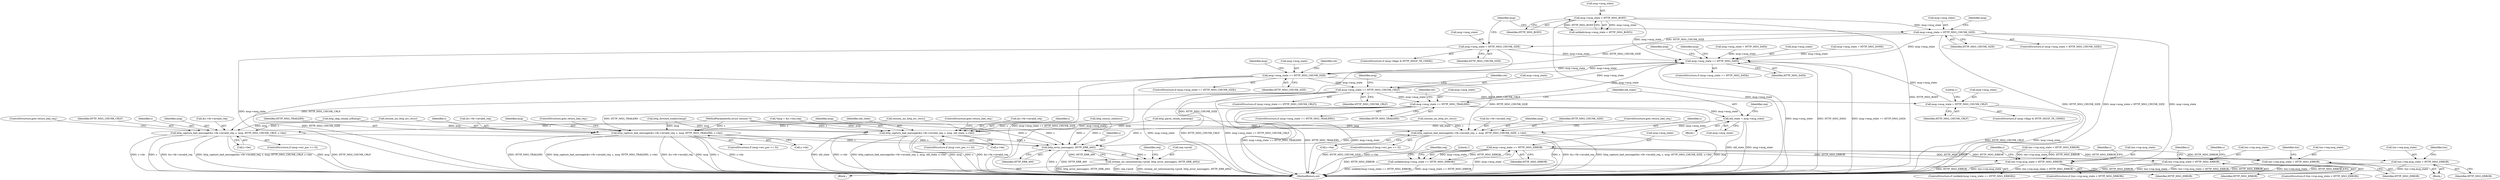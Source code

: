 digraph "0_haproxy_b4d05093bc89f71377230228007e69a1434c1a0c_0@pointer" {
"1000228" [label="(Call,msg->msg_state < HTTP_MSG_CHUNK_SIZE)"];
"1000156" [label="(Call,msg->msg_state < HTTP_MSG_BODY)"];
"1000240" [label="(Call,msg->msg_state = HTTP_MSG_CHUNK_SIZE)"];
"1000299" [label="(Call,msg->msg_state == HTTP_MSG_DATA)"];
"1000357" [label="(Call,msg->msg_state == HTTP_MSG_CHUNK_SIZE)"];
"1000387" [label="(Call,http_capture_bad_message(&s->fe->invalid_req, s, msg, HTTP_MSG_CHUNK_SIZE, s->be))"];
"1000835" [label="(Call,http_error_message(s, HTTP_ERR_400))"];
"1000831" [label="(Call,stream_int_retnclose(req->prod, http_error_message(s, HTTP_ERR_400)))"];
"1000403" [label="(Call,msg->msg_state == HTTP_MSG_CHUNK_CRLF)"];
"1000344" [label="(Call,msg->msg_state = HTTP_MSG_CHUNK_CRLF)"];
"1000433" [label="(Call,http_capture_bad_message(&s->fe->invalid_req, s, msg, HTTP_MSG_CHUNK_CRLF, s->be))"];
"1000449" [label="(Call,msg->msg_state == HTTP_MSG_TRAILERS)"];
"1000479" [label="(Call,http_capture_bad_message(&s->fe->invalid_req, s, msg, HTTP_MSG_TRAILERS, s->be))"];
"1000496" [label="(Call,old_state = msg->msg_state)"];
"1000574" [label="(Call,http_capture_bad_message(&s->fe->invalid_req, s, msg, old_state, s->be))"];
"1000554" [label="(Call,msg->msg_state == HTTP_MSG_ERROR)"];
"1000553" [label="(Call,unlikely(msg->msg_state == HTTP_MSG_ERROR))"];
"1000807" [label="(Call,txn->req.msg_state = HTTP_MSG_ERROR)"];
"1000871" [label="(Call,txn->rsp.msg_state < HTTP_MSG_ERROR)"];
"1000892" [label="(Call,txn->req.msg_state = HTTP_MSG_ERROR)"];
"1000986" [label="(Call,txn->rsp.msg_state < HTTP_MSG_ERROR)"];
"1000365" [label="(Identifier,ret)"];
"1000494" [label="(Block,)"];
"1000453" [label="(Identifier,HTTP_MSG_TRAILERS)"];
"1000308" [label="(Identifier,msg)"];
"1000298" [label="(ControlStructure,if (msg->msg_state == HTTP_MSG_DATA))"];
"1000402" [label="(ControlStructure,if (msg->msg_state == HTTP_MSG_CHUNK_CRLF))"];
"1000449" [label="(Call,msg->msg_state == HTTP_MSG_TRAILERS)"];
"1000451" [label="(Identifier,msg)"];
"1000898" [label="(Identifier,HTTP_MSG_ERROR)"];
"1000836" [label="(Identifier,s)"];
"1000582" [label="(Identifier,msg)"];
"1000555" [label="(Call,msg->msg_state)"];
"1000487" [label="(Identifier,msg)"];
"1000694" [label="(Call,txn->rsp.msg_state < HTTP_MSG_ERROR)"];
"1000137" [label="(Block,)"];
"1000568" [label="(ControlStructure,if (msg->err_pos >= 0))"];
"1000345" [label="(Call,msg->msg_state)"];
"1000492" [label="(ControlStructure,goto return_bad_req;)"];
"1000813" [label="(Identifier,HTTP_MSG_ERROR)"];
"1000403" [label="(Call,msg->msg_state == HTTP_MSG_CHUNK_CRLF)"];
"1000134" [label="(MethodParameterIn,struct session *s)"];
"1000986" [label="(Call,txn->rsp.msg_state < HTTP_MSG_ERROR)"];
"1000871" [label="(Call,txn->rsp.msg_state < HTTP_MSG_ERROR)"];
"1000361" [label="(Identifier,HTTP_MSG_CHUNK_SIZE)"];
"1000433" [label="(Call,http_capture_bad_message(&s->fe->invalid_req, s, msg, HTTP_MSG_CHUNK_CRLF, s->be))"];
"1000479" [label="(Call,http_capture_bad_message(&s->fe->invalid_req, s, msg, HTTP_MSG_TRAILERS, s->be))"];
"1000893" [label="(Call,txn->req.msg_state)"];
"1000359" [label="(Identifier,msg)"];
"1000405" [label="(Identifier,msg)"];
"1000583" [label="(Identifier,old_state)"];
"1000232" [label="(Identifier,HTTP_MSG_CHUNK_SIZE)"];
"1000587" [label="(ControlStructure,goto return_bad_req;)"];
"1000498" [label="(Call,msg->msg_state)"];
"1000356" [label="(ControlStructure,if (msg->msg_state == HTTP_MSG_CHUNK_SIZE))"];
"1000995" [label="(Identifier,s)"];
"1000816" [label="(Identifier,txn)"];
"1000255" [label="(Identifier,msg)"];
"1001001" [label="(Identifier,s)"];
"1000434" [label="(Call,&s->fe->invalid_req)"];
"1000831" [label="(Call,stream_int_retnclose(req->prod, http_error_message(s, HTTP_ERR_400)))"];
"1000575" [label="(Call,&s->fe->invalid_req)"];
"1000581" [label="(Identifier,s)"];
"1000227" [label="(ControlStructure,if (msg->msg_state < HTTP_MSG_CHUNK_SIZE))"];
"1000825" [label="(Block,)"];
"1000450" [label="(Call,msg->msg_state)"];
"1000366" [label="(Call,http_parse_chunk_size(msg))"];
"1000246" [label="(Call,msg->msg_state = HTTP_MSG_DATA)"];
"1000344" [label="(Call,msg->msg_state = HTTP_MSG_CHUNK_CRLF)"];
"1000234" [label="(ControlStructure,if (msg->flags & HTTP_MSGF_TE_CHNK))"];
"1000357" [label="(Call,msg->msg_state == HTTP_MSG_CHUNK_SIZE)"];
"1000160" [label="(Identifier,HTTP_MSG_BODY)"];
"1000589" [label="(Literal,1)"];
"1000992" [label="(Identifier,HTTP_MSG_ERROR)"];
"1000901" [label="(Identifier,txn)"];
"1000448" [label="(ControlStructure,if (msg->msg_state == HTTP_MSG_TRAILERS))"];
"1000446" [label="(ControlStructure,goto return_bad_req;)"];
"1000808" [label="(Call,txn->req.msg_state)"];
"1000488" [label="(Identifier,HTTP_MSG_TRAILERS)"];
"1000807" [label="(Call,txn->req.msg_state = HTTP_MSG_ERROR)"];
"1000497" [label="(Identifier,old_state)"];
"1000835" [label="(Call,http_error_message(s, HTTP_ERR_400))"];
"1000443" [label="(Call,s->be)"];
"1000395" [label="(Identifier,msg)"];
"1000244" [label="(Identifier,HTTP_MSG_CHUNK_SIZE)"];
"1000486" [label="(Identifier,s)"];
"1000299" [label="(Call,msg->msg_state == HTTP_MSG_DATA)"];
"1000237" [label="(Identifier,msg)"];
"1000425" [label="(Call,session_inc_http_err_ctr(s))"];
"1000877" [label="(Identifier,HTTP_MSG_ERROR)"];
"1000240" [label="(Call,msg->msg_state = HTTP_MSG_CHUNK_SIZE)"];
"1000396" [label="(Identifier,HTTP_MSG_CHUNK_SIZE)"];
"1000840" [label="(Identifier,req)"];
"1000379" [label="(Call,session_inc_http_err_ctr(s))"];
"1000886" [label="(Identifier,s)"];
"1000300" [label="(Call,msg->msg_state)"];
"1000387" [label="(Call,http_capture_bad_message(&s->fe->invalid_req, s, msg, HTTP_MSG_CHUNK_SIZE, s->be))"];
"1000407" [label="(Identifier,HTTP_MSG_CHUNK_CRLF)"];
"1000411" [label="(Identifier,ret)"];
"1000156" [label="(Call,msg->msg_state < HTTP_MSG_BODY)"];
"1000457" [label="(Identifier,ret)"];
"1000241" [label="(Call,msg->msg_state)"];
"1000489" [label="(Call,s->be)"];
"1000400" [label="(ControlStructure,goto return_bad_req;)"];
"1000348" [label="(Identifier,HTTP_MSG_CHUNK_CRLF)"];
"1000872" [label="(Call,txn->rsp.msg_state)"];
"1000442" [label="(Identifier,HTTP_MSG_CHUNK_CRLF)"];
"1000832" [label="(Call,req->prod)"];
"1000574" [label="(Call,http_capture_bad_message(&s->fe->invalid_req, s, msg, old_state, s->be))"];
"1000296" [label="(Literal,1)"];
"1000397" [label="(Call,s->be)"];
"1000155" [label="(Call,unlikely(msg->msg_state < HTTP_MSG_BODY))"];
"1000584" [label="(Call,s->be)"];
"1000549" [label="(Call,http_resync_states(s))"];
"1000338" [label="(ControlStructure,if (msg->flags & HTTP_MSGF_TE_CHNK))"];
"1000146" [label="(Call,*msg = &s->txn.req)"];
"1000503" [label="(Identifier,req)"];
"1000496" [label="(Call,old_state = msg->msg_state)"];
"1000837" [label="(Identifier,HTTP_ERR_400)"];
"1000471" [label="(Call,session_inc_http_err_ctr(s))"];
"1000558" [label="(Identifier,HTTP_MSG_ERROR)"];
"1000563" [label="(Identifier,req)"];
"1000394" [label="(Identifier,s)"];
"1000987" [label="(Call,txn->rsp.msg_state)"];
"1000303" [label="(Identifier,HTTP_MSG_DATA)"];
"1000157" [label="(Call,msg->msg_state)"];
"1000554" [label="(Call,msg->msg_state == HTTP_MSG_ERROR)"];
"1000985" [label="(ControlStructure,if (txn->rsp.msg_state < HTTP_MSG_ERROR))"];
"1000440" [label="(Identifier,s)"];
"1000480" [label="(Call,&s->fe->invalid_req)"];
"1001006" [label="(MethodReturn,int)"];
"1000427" [label="(ControlStructure,if (msg->err_pos >= 0))"];
"1000553" [label="(Call,unlikely(msg->msg_state == HTTP_MSG_ERROR))"];
"1000880" [label="(Identifier,s)"];
"1000388" [label="(Call,&s->fe->invalid_req)"];
"1000552" [label="(ControlStructure,if (unlikely(msg->msg_state == HTTP_MSG_ERROR)))"];
"1000441" [label="(Identifier,msg)"];
"1000350" [label="(Call,msg->msg_state = HTTP_MSG_DONE)"];
"1000228" [label="(Call,msg->msg_state < HTTP_MSG_CHUNK_SIZE)"];
"1000358" [label="(Call,msg->msg_state)"];
"1000458" [label="(Call,http_forward_trailers(msg))"];
"1000381" [label="(ControlStructure,if (msg->err_pos >= 0))"];
"1000404" [label="(Call,msg->msg_state)"];
"1000473" [label="(ControlStructure,if (msg->err_pos >= 0))"];
"1000412" [label="(Call,http_skip_chunk_crlf(msg))"];
"1000892" [label="(Call,txn->req.msg_state = HTTP_MSG_ERROR)"];
"1000870" [label="(ControlStructure,if (txn->rsp.msg_state < HTTP_MSG_ERROR))"];
"1000229" [label="(Call,msg->msg_state)"];
"1000228" -> "1000227"  [label="AST: "];
"1000228" -> "1000232"  [label="CFG: "];
"1000229" -> "1000228"  [label="AST: "];
"1000232" -> "1000228"  [label="AST: "];
"1000237" -> "1000228"  [label="CFG: "];
"1000255" -> "1000228"  [label="CFG: "];
"1000228" -> "1001006"  [label="DDG: msg->msg_state < HTTP_MSG_CHUNK_SIZE"];
"1000228" -> "1001006"  [label="DDG: msg->msg_state"];
"1000228" -> "1001006"  [label="DDG: HTTP_MSG_CHUNK_SIZE"];
"1000156" -> "1000228"  [label="DDG: msg->msg_state"];
"1000228" -> "1000240"  [label="DDG: HTTP_MSG_CHUNK_SIZE"];
"1000228" -> "1000299"  [label="DDG: msg->msg_state"];
"1000228" -> "1000357"  [label="DDG: HTTP_MSG_CHUNK_SIZE"];
"1000156" -> "1000155"  [label="AST: "];
"1000156" -> "1000160"  [label="CFG: "];
"1000157" -> "1000156"  [label="AST: "];
"1000160" -> "1000156"  [label="AST: "];
"1000155" -> "1000156"  [label="CFG: "];
"1000156" -> "1001006"  [label="DDG: msg->msg_state"];
"1000156" -> "1001006"  [label="DDG: HTTP_MSG_BODY"];
"1000156" -> "1000155"  [label="DDG: msg->msg_state"];
"1000156" -> "1000155"  [label="DDG: HTTP_MSG_BODY"];
"1000156" -> "1000299"  [label="DDG: msg->msg_state"];
"1000240" -> "1000234"  [label="AST: "];
"1000240" -> "1000244"  [label="CFG: "];
"1000241" -> "1000240"  [label="AST: "];
"1000244" -> "1000240"  [label="AST: "];
"1000255" -> "1000240"  [label="CFG: "];
"1000240" -> "1001006"  [label="DDG: HTTP_MSG_CHUNK_SIZE"];
"1000240" -> "1001006"  [label="DDG: msg->msg_state"];
"1000240" -> "1000299"  [label="DDG: msg->msg_state"];
"1000299" -> "1000298"  [label="AST: "];
"1000299" -> "1000303"  [label="CFG: "];
"1000300" -> "1000299"  [label="AST: "];
"1000303" -> "1000299"  [label="AST: "];
"1000308" -> "1000299"  [label="CFG: "];
"1000359" -> "1000299"  [label="CFG: "];
"1000299" -> "1001006"  [label="DDG: HTTP_MSG_DATA"];
"1000299" -> "1001006"  [label="DDG: msg->msg_state == HTTP_MSG_DATA"];
"1000299" -> "1001006"  [label="DDG: msg->msg_state"];
"1000350" -> "1000299"  [label="DDG: msg->msg_state"];
"1000403" -> "1000299"  [label="DDG: msg->msg_state"];
"1000449" -> "1000299"  [label="DDG: msg->msg_state"];
"1000357" -> "1000299"  [label="DDG: msg->msg_state"];
"1000246" -> "1000299"  [label="DDG: msg->msg_state"];
"1000344" -> "1000299"  [label="DDG: msg->msg_state"];
"1000299" -> "1000357"  [label="DDG: msg->msg_state"];
"1000357" -> "1000356"  [label="AST: "];
"1000357" -> "1000361"  [label="CFG: "];
"1000358" -> "1000357"  [label="AST: "];
"1000361" -> "1000357"  [label="AST: "];
"1000365" -> "1000357"  [label="CFG: "];
"1000405" -> "1000357"  [label="CFG: "];
"1000357" -> "1001006"  [label="DDG: HTTP_MSG_CHUNK_SIZE"];
"1000357" -> "1001006"  [label="DDG: msg->msg_state == HTTP_MSG_CHUNK_SIZE"];
"1000357" -> "1001006"  [label="DDG: msg->msg_state"];
"1000357" -> "1000387"  [label="DDG: HTTP_MSG_CHUNK_SIZE"];
"1000357" -> "1000403"  [label="DDG: msg->msg_state"];
"1000387" -> "1000381"  [label="AST: "];
"1000387" -> "1000397"  [label="CFG: "];
"1000388" -> "1000387"  [label="AST: "];
"1000394" -> "1000387"  [label="AST: "];
"1000395" -> "1000387"  [label="AST: "];
"1000396" -> "1000387"  [label="AST: "];
"1000397" -> "1000387"  [label="AST: "];
"1000400" -> "1000387"  [label="CFG: "];
"1000387" -> "1001006"  [label="DDG: HTTP_MSG_CHUNK_SIZE"];
"1000387" -> "1001006"  [label="DDG: s->be"];
"1000387" -> "1001006"  [label="DDG: s"];
"1000387" -> "1001006"  [label="DDG: &s->fe->invalid_req"];
"1000387" -> "1001006"  [label="DDG: http_capture_bad_message(&s->fe->invalid_req, s, msg, HTTP_MSG_CHUNK_SIZE, s->be)"];
"1000387" -> "1001006"  [label="DDG: msg"];
"1000379" -> "1000387"  [label="DDG: s"];
"1000134" -> "1000387"  [label="DDG: s"];
"1000366" -> "1000387"  [label="DDG: msg"];
"1000387" -> "1000835"  [label="DDG: s"];
"1000835" -> "1000831"  [label="AST: "];
"1000835" -> "1000837"  [label="CFG: "];
"1000836" -> "1000835"  [label="AST: "];
"1000837" -> "1000835"  [label="AST: "];
"1000831" -> "1000835"  [label="CFG: "];
"1000835" -> "1001006"  [label="DDG: s"];
"1000835" -> "1001006"  [label="DDG: HTTP_ERR_400"];
"1000835" -> "1000831"  [label="DDG: s"];
"1000835" -> "1000831"  [label="DDG: HTTP_ERR_400"];
"1000549" -> "1000835"  [label="DDG: s"];
"1000479" -> "1000835"  [label="DDG: s"];
"1000471" -> "1000835"  [label="DDG: s"];
"1000433" -> "1000835"  [label="DDG: s"];
"1000574" -> "1000835"  [label="DDG: s"];
"1000379" -> "1000835"  [label="DDG: s"];
"1000425" -> "1000835"  [label="DDG: s"];
"1000134" -> "1000835"  [label="DDG: s"];
"1000831" -> "1000825"  [label="AST: "];
"1000832" -> "1000831"  [label="AST: "];
"1000840" -> "1000831"  [label="CFG: "];
"1000831" -> "1001006"  [label="DDG: http_error_message(s, HTTP_ERR_400)"];
"1000831" -> "1001006"  [label="DDG: req->prod"];
"1000831" -> "1001006"  [label="DDG: stream_int_retnclose(req->prod, http_error_message(s, HTTP_ERR_400))"];
"1000403" -> "1000402"  [label="AST: "];
"1000403" -> "1000407"  [label="CFG: "];
"1000404" -> "1000403"  [label="AST: "];
"1000407" -> "1000403"  [label="AST: "];
"1000411" -> "1000403"  [label="CFG: "];
"1000451" -> "1000403"  [label="CFG: "];
"1000403" -> "1001006"  [label="DDG: msg->msg_state"];
"1000403" -> "1001006"  [label="DDG: HTTP_MSG_CHUNK_CRLF"];
"1000403" -> "1001006"  [label="DDG: msg->msg_state == HTTP_MSG_CHUNK_CRLF"];
"1000403" -> "1000344"  [label="DDG: HTTP_MSG_CHUNK_CRLF"];
"1000403" -> "1000433"  [label="DDG: HTTP_MSG_CHUNK_CRLF"];
"1000403" -> "1000449"  [label="DDG: msg->msg_state"];
"1000344" -> "1000338"  [label="AST: "];
"1000344" -> "1000348"  [label="CFG: "];
"1000345" -> "1000344"  [label="AST: "];
"1000348" -> "1000344"  [label="AST: "];
"1000296" -> "1000344"  [label="CFG: "];
"1000344" -> "1001006"  [label="DDG: HTTP_MSG_CHUNK_CRLF"];
"1000344" -> "1001006"  [label="DDG: msg->msg_state"];
"1000433" -> "1000427"  [label="AST: "];
"1000433" -> "1000443"  [label="CFG: "];
"1000434" -> "1000433"  [label="AST: "];
"1000440" -> "1000433"  [label="AST: "];
"1000441" -> "1000433"  [label="AST: "];
"1000442" -> "1000433"  [label="AST: "];
"1000443" -> "1000433"  [label="AST: "];
"1000446" -> "1000433"  [label="CFG: "];
"1000433" -> "1001006"  [label="DDG: HTTP_MSG_CHUNK_CRLF"];
"1000433" -> "1001006"  [label="DDG: s->be"];
"1000433" -> "1001006"  [label="DDG: s"];
"1000433" -> "1001006"  [label="DDG: &s->fe->invalid_req"];
"1000433" -> "1001006"  [label="DDG: http_capture_bad_message(&s->fe->invalid_req, s, msg, HTTP_MSG_CHUNK_CRLF, s->be)"];
"1000433" -> "1001006"  [label="DDG: msg"];
"1000425" -> "1000433"  [label="DDG: s"];
"1000134" -> "1000433"  [label="DDG: s"];
"1000412" -> "1000433"  [label="DDG: msg"];
"1000449" -> "1000448"  [label="AST: "];
"1000449" -> "1000453"  [label="CFG: "];
"1000450" -> "1000449"  [label="AST: "];
"1000453" -> "1000449"  [label="AST: "];
"1000457" -> "1000449"  [label="CFG: "];
"1000497" -> "1000449"  [label="CFG: "];
"1000449" -> "1001006"  [label="DDG: msg->msg_state"];
"1000449" -> "1001006"  [label="DDG: msg->msg_state == HTTP_MSG_TRAILERS"];
"1000449" -> "1001006"  [label="DDG: HTTP_MSG_TRAILERS"];
"1000449" -> "1000479"  [label="DDG: HTTP_MSG_TRAILERS"];
"1000449" -> "1000496"  [label="DDG: msg->msg_state"];
"1000449" -> "1000554"  [label="DDG: msg->msg_state"];
"1000479" -> "1000473"  [label="AST: "];
"1000479" -> "1000489"  [label="CFG: "];
"1000480" -> "1000479"  [label="AST: "];
"1000486" -> "1000479"  [label="AST: "];
"1000487" -> "1000479"  [label="AST: "];
"1000488" -> "1000479"  [label="AST: "];
"1000489" -> "1000479"  [label="AST: "];
"1000492" -> "1000479"  [label="CFG: "];
"1000479" -> "1001006"  [label="DDG: s"];
"1000479" -> "1001006"  [label="DDG: s->be"];
"1000479" -> "1001006"  [label="DDG: HTTP_MSG_TRAILERS"];
"1000479" -> "1001006"  [label="DDG: http_capture_bad_message(&s->fe->invalid_req, s, msg, HTTP_MSG_TRAILERS, s->be)"];
"1000479" -> "1001006"  [label="DDG: &s->fe->invalid_req"];
"1000479" -> "1001006"  [label="DDG: msg"];
"1000471" -> "1000479"  [label="DDG: s"];
"1000134" -> "1000479"  [label="DDG: s"];
"1000458" -> "1000479"  [label="DDG: msg"];
"1000496" -> "1000494"  [label="AST: "];
"1000496" -> "1000498"  [label="CFG: "];
"1000497" -> "1000496"  [label="AST: "];
"1000498" -> "1000496"  [label="AST: "];
"1000503" -> "1000496"  [label="CFG: "];
"1000496" -> "1001006"  [label="DDG: msg->msg_state"];
"1000496" -> "1001006"  [label="DDG: old_state"];
"1000496" -> "1000574"  [label="DDG: old_state"];
"1000574" -> "1000568"  [label="AST: "];
"1000574" -> "1000584"  [label="CFG: "];
"1000575" -> "1000574"  [label="AST: "];
"1000581" -> "1000574"  [label="AST: "];
"1000582" -> "1000574"  [label="AST: "];
"1000583" -> "1000574"  [label="AST: "];
"1000584" -> "1000574"  [label="AST: "];
"1000587" -> "1000574"  [label="CFG: "];
"1000574" -> "1001006"  [label="DDG: &s->fe->invalid_req"];
"1000574" -> "1001006"  [label="DDG: old_state"];
"1000574" -> "1001006"  [label="DDG: s->be"];
"1000574" -> "1001006"  [label="DDG: http_capture_bad_message(&s->fe->invalid_req, s, msg, old_state, s->be)"];
"1000574" -> "1001006"  [label="DDG: msg"];
"1000574" -> "1001006"  [label="DDG: s"];
"1000549" -> "1000574"  [label="DDG: s"];
"1000134" -> "1000574"  [label="DDG: s"];
"1000458" -> "1000574"  [label="DDG: msg"];
"1000412" -> "1000574"  [label="DDG: msg"];
"1000366" -> "1000574"  [label="DDG: msg"];
"1000146" -> "1000574"  [label="DDG: msg"];
"1000554" -> "1000553"  [label="AST: "];
"1000554" -> "1000558"  [label="CFG: "];
"1000555" -> "1000554"  [label="AST: "];
"1000558" -> "1000554"  [label="AST: "];
"1000553" -> "1000554"  [label="CFG: "];
"1000554" -> "1001006"  [label="DDG: msg->msg_state"];
"1000554" -> "1001006"  [label="DDG: HTTP_MSG_ERROR"];
"1000554" -> "1000553"  [label="DDG: msg->msg_state"];
"1000554" -> "1000553"  [label="DDG: HTTP_MSG_ERROR"];
"1000554" -> "1000807"  [label="DDG: HTTP_MSG_ERROR"];
"1000554" -> "1000871"  [label="DDG: HTTP_MSG_ERROR"];
"1000554" -> "1000892"  [label="DDG: HTTP_MSG_ERROR"];
"1000554" -> "1000986"  [label="DDG: HTTP_MSG_ERROR"];
"1000553" -> "1000552"  [label="AST: "];
"1000563" -> "1000553"  [label="CFG: "];
"1000589" -> "1000553"  [label="CFG: "];
"1000553" -> "1001006"  [label="DDG: unlikely(msg->msg_state == HTTP_MSG_ERROR)"];
"1000553" -> "1001006"  [label="DDG: msg->msg_state == HTTP_MSG_ERROR"];
"1000807" -> "1000137"  [label="AST: "];
"1000807" -> "1000813"  [label="CFG: "];
"1000808" -> "1000807"  [label="AST: "];
"1000813" -> "1000807"  [label="AST: "];
"1000816" -> "1000807"  [label="CFG: "];
"1000807" -> "1001006"  [label="DDG: txn->req.msg_state"];
"1000807" -> "1001006"  [label="DDG: HTTP_MSG_ERROR"];
"1000694" -> "1000807"  [label="DDG: HTTP_MSG_ERROR"];
"1000871" -> "1000870"  [label="AST: "];
"1000871" -> "1000877"  [label="CFG: "];
"1000872" -> "1000871"  [label="AST: "];
"1000877" -> "1000871"  [label="AST: "];
"1000880" -> "1000871"  [label="CFG: "];
"1000886" -> "1000871"  [label="CFG: "];
"1000871" -> "1001006"  [label="DDG: txn->rsp.msg_state"];
"1000871" -> "1001006"  [label="DDG: txn->rsp.msg_state < HTTP_MSG_ERROR"];
"1000871" -> "1001006"  [label="DDG: HTTP_MSG_ERROR"];
"1000694" -> "1000871"  [label="DDG: txn->rsp.msg_state"];
"1000694" -> "1000871"  [label="DDG: HTTP_MSG_ERROR"];
"1000892" -> "1000137"  [label="AST: "];
"1000892" -> "1000898"  [label="CFG: "];
"1000893" -> "1000892"  [label="AST: "];
"1000898" -> "1000892"  [label="AST: "];
"1000901" -> "1000892"  [label="CFG: "];
"1000892" -> "1001006"  [label="DDG: txn->req.msg_state"];
"1000892" -> "1001006"  [label="DDG: HTTP_MSG_ERROR"];
"1000986" -> "1000985"  [label="AST: "];
"1000986" -> "1000992"  [label="CFG: "];
"1000987" -> "1000986"  [label="AST: "];
"1000992" -> "1000986"  [label="AST: "];
"1000995" -> "1000986"  [label="CFG: "];
"1001001" -> "1000986"  [label="CFG: "];
"1000986" -> "1001006"  [label="DDG: HTTP_MSG_ERROR"];
"1000986" -> "1001006"  [label="DDG: txn->rsp.msg_state"];
"1000986" -> "1001006"  [label="DDG: txn->rsp.msg_state < HTTP_MSG_ERROR"];
}
